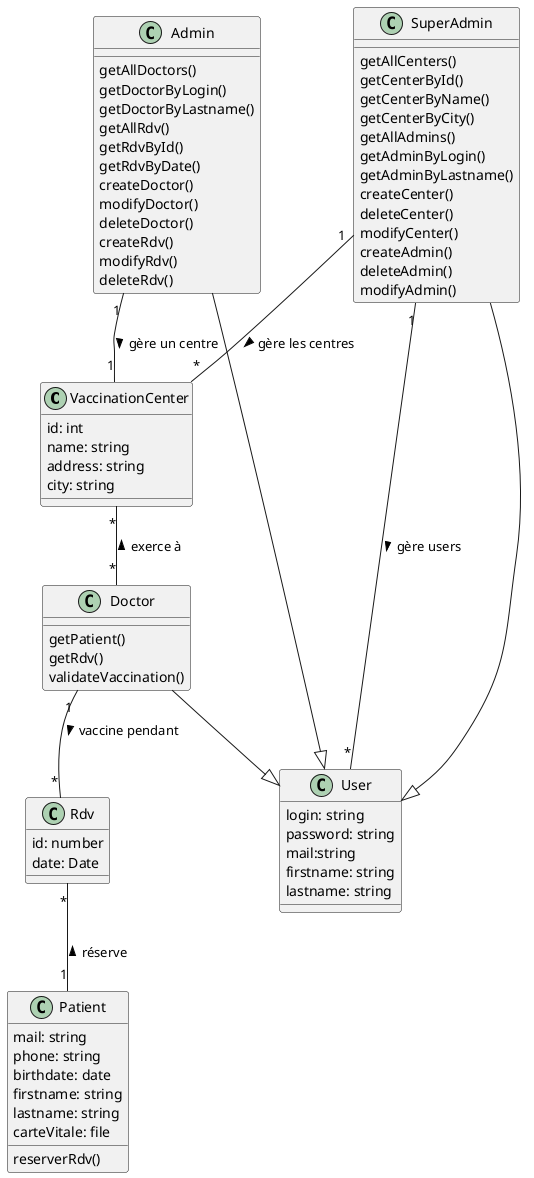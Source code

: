 @startuml Polydoctor

class VaccinationCenter {
    id: int
    name: string
    address: string
    city: string
    'attibuts en private
}

class User {
    login: string
    password: string
    mail:string
    firstname: string
    lastname: string
    'attributs en protected et pas en private

}

class Doctor {
    getPatient()
    getRdv()
    validateVaccination()
}
class Admin {
    getAllDoctors()
    getDoctorByLogin()
    getDoctorByLastname()
    getAllRdv()
    getRdvById()
    getRdvByDate()
    createDoctor()
    modifyDoctor()
    deleteDoctor()
    createRdv()
    modifyRdv()
    deleteRdv()
}

Class SuperAdmin{
    getAllCenters()
    getCenterById()
    getCenterByName()
    getCenterByCity()
    getAllAdmins()
    getAdminByLogin()
    getAdminByLastname()
    createCenter()
    deleteCenter()
    modifyCenter()
    createAdmin()
    deleteAdmin()
    modifyAdmin()
}

class Patient {
    mail: string
    phone: string
    birthdate: date
    firstname: string
    lastname: string
    carteVitale: file
    'file upload Sam en charge
    'attributs en private
    reserverRdv()
}

class Rdv {
    id: number
    date: Date
    'attributs en private
}

'héritage
Doctor --|> User
Admin --|> User
SuperAdmin --|> User


'action
Rdv "*" -- "1" Patient : réserve <
Doctor "1" -- "*" Rdv : vaccine pendant >
VaccinationCenter "*" -- "*" Doctor : exerce à <

SuperAdmin "1" -- "*" VaccinationCenter : gère les centres >
Admin "1" -- "1" VaccinationCenter : gère un centre >
SuperAdmin "1" -- "*" User : gère users >

@enduml
